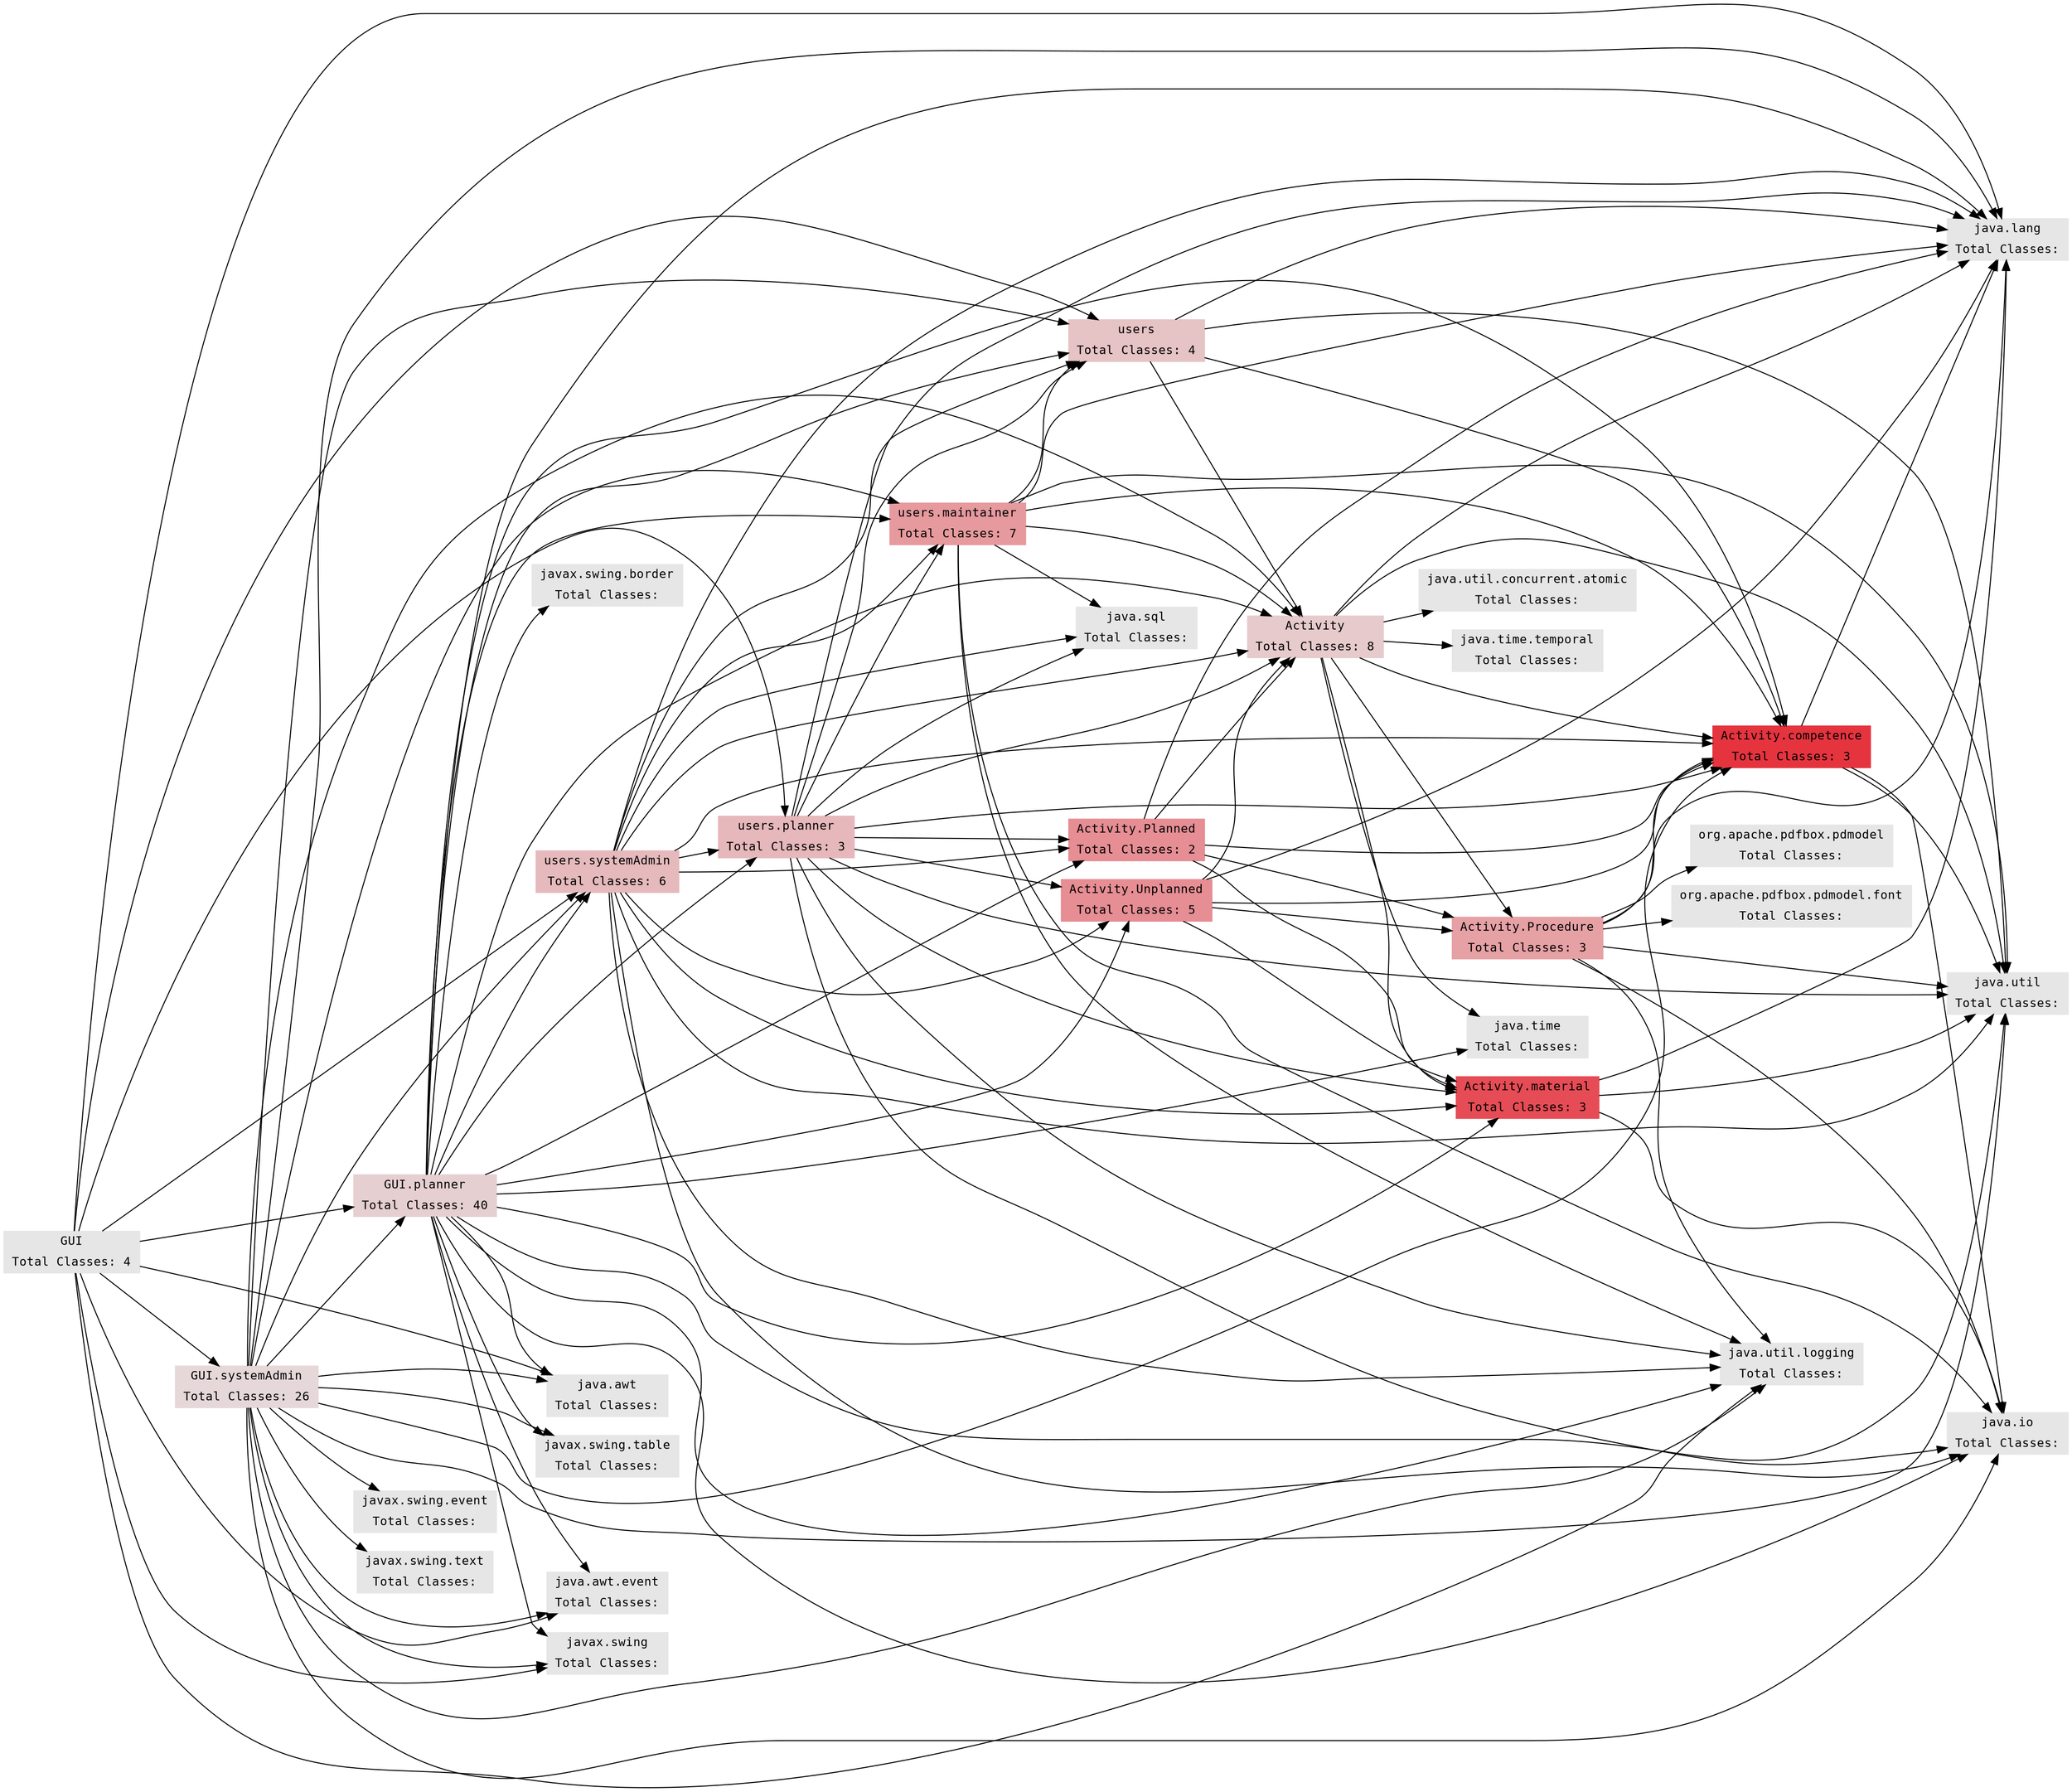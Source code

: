 
digraph g {
        graph [
	    rankdir = "LR"
	];
	node [
	    fontsize = "12"
	    fontname = "Courier"
	    shape = "ellipse"
	];
	edge[];
	"Activity" [
        label="Activity | Total Classes: 8"
	shape="record"
	color=".99 0.12 .9"
	style=filled
    ];
    "Activity" -> "Activity.Procedure"
    "Activity" -> "Activity.competence"
    "Activity" -> "Activity.material"
    "Activity" -> "java.lang"
    "Activity" -> "java.time"
    "Activity" -> "java.time.temporal"
    "Activity" -> "java.util"
    "Activity" -> "java.util.concurrent.atomic"
    "Activity.Planned" [
        label="Activity.Planned | Total Classes: 2"
	shape="record"
	color=".99 0.38 .9"
	style=filled
    ];
    "Activity.Planned" -> "Activity"
    "Activity.Planned" -> "Activity.Procedure"
    "Activity.Planned" -> "Activity.competence"
    "Activity.Planned" -> "Activity.material"
    "Activity.Planned" -> "java.lang"
    "Activity.Procedure" [
        label="Activity.Procedure | Total Classes: 3"
	shape="record"
	color=".99 0.3 .9"
	style=filled
    ];
    "Activity.Procedure" -> "Activity.competence"
    "Activity.Procedure" -> "java.io"
    "Activity.Procedure" -> "java.lang"
    "Activity.Procedure" -> "java.util"
    "Activity.Procedure" -> "java.util.logging"
    "Activity.Procedure" -> "org.apache.pdfbox.pdmodel"
    "Activity.Procedure" -> "org.apache.pdfbox.pdmodel.font"
    "Activity.Unplanned" [
        label="Activity.Unplanned | Total Classes: 5"
	shape="record"
	color=".99 0.38 .9"
	style=filled
    ];
    "Activity.Unplanned" -> "Activity"
    "Activity.Unplanned" -> "Activity.Procedure"
    "Activity.Unplanned" -> "Activity.competence"
    "Activity.Unplanned" -> "Activity.material"
    "Activity.Unplanned" -> "java.lang"
    "Activity.competence" [
        label="Activity.competence | Total Classes: 3"
	shape="record"
	color=".99 0.77 .9"
	style=filled
    ];
    "Activity.competence" -> "java.io"
    "Activity.competence" -> "java.lang"
    "Activity.competence" -> "java.util"
    "Activity.material" [
        label="Activity.material | Total Classes: 3"
	shape="record"
	color=".99 0.67 .9"
	style=filled
    ];
    "Activity.material" -> "java.io"
    "Activity.material" -> "java.lang"
    "Activity.material" -> "java.util"
    "GUI" [
        label="GUI | Total Classes: 4"
	shape="record"
	color=".99 0 .9"
	style=filled
    ];
    "GUI" -> "GUI.planner"
    "GUI" -> "GUI.systemAdmin"
    "GUI" -> "java.awt"
    "GUI" -> "java.awt.event"
    "GUI" -> "java.lang"
    "GUI" -> "java.util.logging"
    "GUI" -> "javax.swing"
    "GUI" -> "users"
    "GUI" -> "users.planner"
    "GUI" -> "users.systemAdmin"
    "GUI.planner" [
        label="GUI.planner | Total Classes: 40"
	shape="record"
	color=".99 0.1 .9"
	style=filled
    ];
    "GUI.planner" -> "Activity"
    "GUI.planner" -> "Activity.Planned"
    "GUI.planner" -> "Activity.Unplanned"
    "GUI.planner" -> "Activity.competence"
    "GUI.planner" -> "Activity.material"
    "GUI.planner" -> "java.awt"
    "GUI.planner" -> "java.awt.event"
    "GUI.planner" -> "java.io"
    "GUI.planner" -> "java.lang"
    "GUI.planner" -> "java.time"
    "GUI.planner" -> "java.util"
    "GUI.planner" -> "java.util.logging"
    "GUI.planner" -> "javax.swing"
    "GUI.planner" -> "javax.swing.border"
    "GUI.planner" -> "javax.swing.table"
    "GUI.planner" -> "users"
    "GUI.planner" -> "users.maintainer"
    "GUI.planner" -> "users.planner"
    "GUI.planner" -> "users.systemAdmin"
    "GUI.systemAdmin" [
        label="GUI.systemAdmin | Total Classes: 26"
	shape="record"
	color=".99 0.06 .9"
	style=filled
    ];
    "GUI.systemAdmin" -> "Activity"
    "GUI.systemAdmin" -> "Activity.competence"
    "GUI.systemAdmin" -> "GUI.planner"
    "GUI.systemAdmin" -> "java.awt"
    "GUI.systemAdmin" -> "java.awt.event"
    "GUI.systemAdmin" -> "java.io"
    "GUI.systemAdmin" -> "java.lang"
    "GUI.systemAdmin" -> "java.util"
    "GUI.systemAdmin" -> "java.util.logging"
    "GUI.systemAdmin" -> "javax.swing"
    "GUI.systemAdmin" -> "javax.swing.event"
    "GUI.systemAdmin" -> "javax.swing.table"
    "GUI.systemAdmin" -> "javax.swing.text"
    "GUI.systemAdmin" -> "users"
    "GUI.systemAdmin" -> "users.maintainer"
    "GUI.systemAdmin" -> "users.systemAdmin"
    "java.awt" [
        label="java.awt | Total Classes: "
	shape="record"
	color=".99 0.0 .9"
	style=filled
    ];
    "java.awt.event" [
        label="java.awt.event | Total Classes: "
	shape="record"
	color=".99 0.0 .9"
	style=filled
    ];
    "java.io" [
        label="java.io | Total Classes: "
	shape="record"
	color=".99 0.0 .9"
	style=filled
    ];
    "java.lang" [
        label="java.lang | Total Classes: "
	shape="record"
	color=".99 0.0 .9"
	style=filled
    ];
    "java.sql" [
        label="java.sql | Total Classes: "
	shape="record"
	color=".99 0.0 .9"
	style=filled
    ];
    "java.time" [
        label="java.time | Total Classes: "
	shape="record"
	color=".99 0.0 .9"
	style=filled
    ];
    "java.time.temporal" [
        label="java.time.temporal | Total Classes: "
	shape="record"
	color=".99 0.0 .9"
	style=filled
    ];
    "java.util" [
        label="java.util | Total Classes: "
	shape="record"
	color=".99 0.0 .9"
	style=filled
    ];
    "java.util.concurrent.atomic" [
        label="java.util.concurrent.atomic | Total Classes: "
	shape="record"
	color=".99 0.0 .9"
	style=filled
    ];
    "java.util.logging" [
        label="java.util.logging | Total Classes: "
	shape="record"
	color=".99 0.0 .9"
	style=filled
    ];
    "javax.swing" [
        label="javax.swing | Total Classes: "
	shape="record"
	color=".99 0.0 .9"
	style=filled
    ];
    "javax.swing.border" [
        label="javax.swing.border | Total Classes: "
	shape="record"
	color=".99 0.0 .9"
	style=filled
    ];
    "javax.swing.event" [
        label="javax.swing.event | Total Classes: "
	shape="record"
	color=".99 0.0 .9"
	style=filled
    ];
    "javax.swing.table" [
        label="javax.swing.table | Total Classes: "
	shape="record"
	color=".99 0.0 .9"
	style=filled
    ];
    "javax.swing.text" [
        label="javax.swing.text | Total Classes: "
	shape="record"
	color=".99 0.0 .9"
	style=filled
    ];
    "org.apache.pdfbox.pdmodel" [
        label="org.apache.pdfbox.pdmodel | Total Classes: "
	shape="record"
	color=".99 0.0 .9"
	style=filled
    ];
    "org.apache.pdfbox.pdmodel.font" [
        label="org.apache.pdfbox.pdmodel.font | Total Classes: "
	shape="record"
	color=".99 0.0 .9"
	style=filled
    ];
    "users" [
        label="users | Total Classes: 4"
	shape="record"
	color=".99 0.15 .9"
	style=filled
    ];
    "users" -> "Activity"
    "users" -> "Activity.competence"
    "users" -> "java.lang"
    "users" -> "java.util"
    "users.maintainer" [
        label="users.maintainer | Total Classes: 7"
	shape="record"
	color=".99 0.33 .9"
	style=filled
    ];
    "users.maintainer" -> "Activity"
    "users.maintainer" -> "Activity.competence"
    "users.maintainer" -> "java.io"
    "users.maintainer" -> "java.lang"
    "users.maintainer" -> "java.sql"
    "users.maintainer" -> "java.util"
    "users.maintainer" -> "java.util.logging"
    "users.maintainer" -> "users"
    "users.planner" [
        label="users.planner | Total Classes: 3"
	shape="record"
	color=".99 0.2 .9"
	style=filled
    ];
    "users.planner" -> "Activity"
    "users.planner" -> "Activity.Planned"
    "users.planner" -> "Activity.Unplanned"
    "users.planner" -> "Activity.competence"
    "users.planner" -> "Activity.material"
    "users.planner" -> "java.io"
    "users.planner" -> "java.lang"
    "users.planner" -> "java.sql"
    "users.planner" -> "java.util"
    "users.planner" -> "java.util.logging"
    "users.planner" -> "users"
    "users.planner" -> "users.maintainer"
    "users.systemAdmin" [
        label="users.systemAdmin | Total Classes: 6"
	shape="record"
	color=".99 0.19 .9"
	style=filled
    ];
    "users.systemAdmin" -> "Activity"
    "users.systemAdmin" -> "Activity.Planned"
    "users.systemAdmin" -> "Activity.Unplanned"
    "users.systemAdmin" -> "Activity.competence"
    "users.systemAdmin" -> "Activity.material"
    "users.systemAdmin" -> "java.io"
    "users.systemAdmin" -> "java.lang"
    "users.systemAdmin" -> "java.sql"
    "users.systemAdmin" -> "java.util"
    "users.systemAdmin" -> "java.util.logging"
    "users.systemAdmin" -> "users"
    "users.systemAdmin" -> "users.maintainer"
    "users.systemAdmin" -> "users.planner"
    
}

